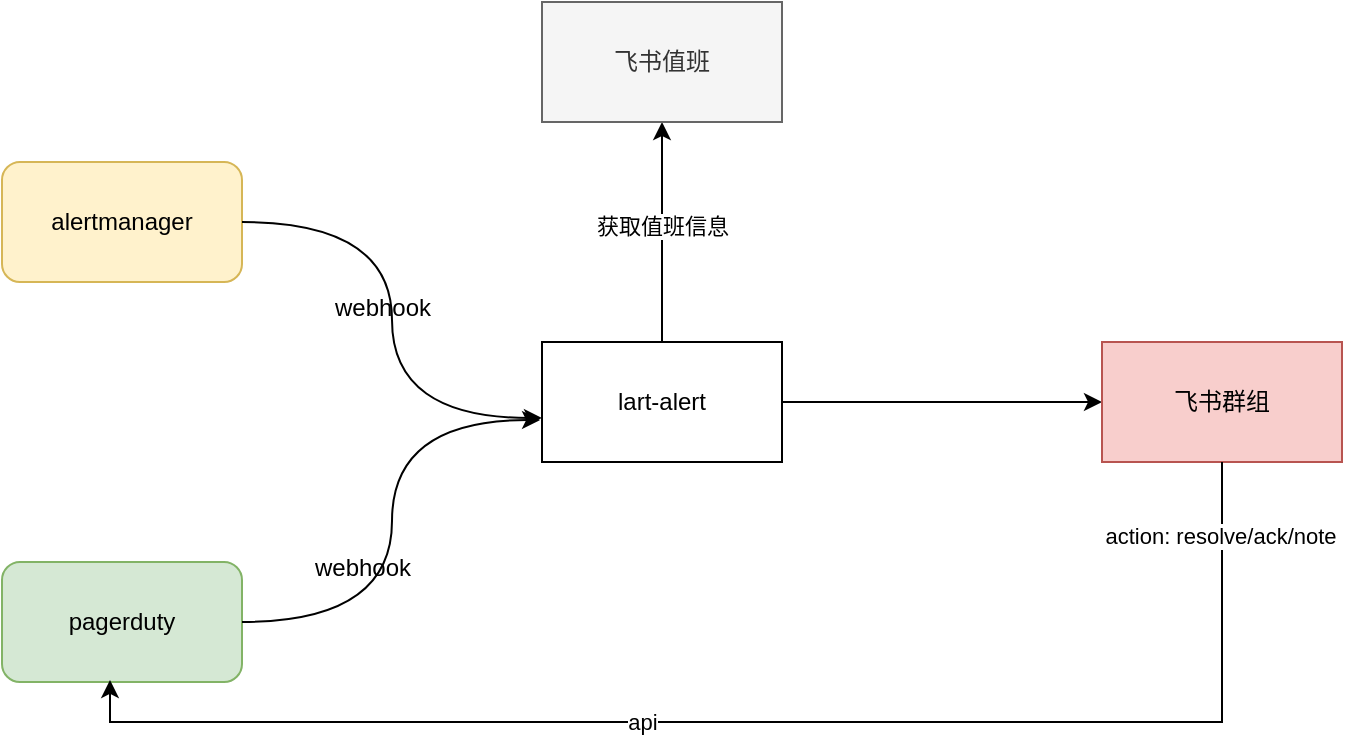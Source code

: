 <mxfile version="27.0.9">
  <diagram name="第 1 页" id="WiQE_famRKFdeDkVkP7f">
    <mxGraphModel dx="795" dy="604" grid="1" gridSize="10" guides="1" tooltips="1" connect="1" arrows="1" fold="1" page="1" pageScale="1" pageWidth="827" pageHeight="1169" math="0" shadow="0">
      <root>
        <mxCell id="0" />
        <mxCell id="1" parent="0" />
        <mxCell id="JIc2J-42gg8Wrx1WN2a5-8" value="" style="edgeStyle=orthogonalEdgeStyle;rounded=0;orthogonalLoop=1;jettySize=auto;html=1;" edge="1" parent="1" source="JIc2J-42gg8Wrx1WN2a5-1" target="JIc2J-42gg8Wrx1WN2a5-7">
          <mxGeometry relative="1" as="geometry" />
        </mxCell>
        <mxCell id="JIc2J-42gg8Wrx1WN2a5-12" style="edgeStyle=orthogonalEdgeStyle;rounded=0;orthogonalLoop=1;jettySize=auto;html=1;entryX=0.5;entryY=1;entryDx=0;entryDy=0;" edge="1" parent="1" source="JIc2J-42gg8Wrx1WN2a5-1" target="JIc2J-42gg8Wrx1WN2a5-11">
          <mxGeometry relative="1" as="geometry" />
        </mxCell>
        <mxCell id="JIc2J-42gg8Wrx1WN2a5-13" value="获取值班信息" style="edgeLabel;html=1;align=center;verticalAlign=middle;resizable=0;points=[];" vertex="1" connectable="0" parent="JIc2J-42gg8Wrx1WN2a5-12">
          <mxGeometry x="0.054" relative="1" as="geometry">
            <mxPoint as="offset" />
          </mxGeometry>
        </mxCell>
        <mxCell id="JIc2J-42gg8Wrx1WN2a5-1" value="lart-alert" style="rounded=0;whiteSpace=wrap;html=1;" vertex="1" parent="1">
          <mxGeometry x="300" y="230" width="120" height="60" as="geometry" />
        </mxCell>
        <mxCell id="JIc2J-42gg8Wrx1WN2a5-2" value="alertmanager" style="rounded=1;whiteSpace=wrap;html=1;fillColor=#fff2cc;strokeColor=#d6b656;" vertex="1" parent="1">
          <mxGeometry x="30" y="140" width="120" height="60" as="geometry" />
        </mxCell>
        <mxCell id="JIc2J-42gg8Wrx1WN2a5-3" style="edgeStyle=orthogonalEdgeStyle;rounded=0;orthogonalLoop=1;jettySize=auto;html=1;entryX=0;entryY=0.633;entryDx=0;entryDy=0;entryPerimeter=0;curved=1;" edge="1" parent="1" source="JIc2J-42gg8Wrx1WN2a5-2" target="JIc2J-42gg8Wrx1WN2a5-1">
          <mxGeometry relative="1" as="geometry" />
        </mxCell>
        <mxCell id="JIc2J-42gg8Wrx1WN2a5-4" value="pagerduty" style="rounded=1;whiteSpace=wrap;html=1;fillColor=#d5e8d4;strokeColor=#82b366;" vertex="1" parent="1">
          <mxGeometry x="30" y="340" width="120" height="60" as="geometry" />
        </mxCell>
        <mxCell id="JIc2J-42gg8Wrx1WN2a5-6" style="edgeStyle=orthogonalEdgeStyle;rounded=0;orthogonalLoop=1;jettySize=auto;html=1;entryX=-0.008;entryY=0.65;entryDx=0;entryDy=0;entryPerimeter=0;curved=1;" edge="1" parent="1" source="JIc2J-42gg8Wrx1WN2a5-4" target="JIc2J-42gg8Wrx1WN2a5-1">
          <mxGeometry relative="1" as="geometry" />
        </mxCell>
        <mxCell id="JIc2J-42gg8Wrx1WN2a5-7" value="飞书群组" style="whiteSpace=wrap;html=1;rounded=0;fillColor=#f8cecc;strokeColor=#b85450;" vertex="1" parent="1">
          <mxGeometry x="580" y="230" width="120" height="60" as="geometry" />
        </mxCell>
        <mxCell id="JIc2J-42gg8Wrx1WN2a5-9" value="webhook" style="text;html=1;align=center;verticalAlign=middle;resizable=0;points=[];autosize=1;strokeColor=none;fillColor=none;" vertex="1" parent="1">
          <mxGeometry x="185" y="198" width="70" height="30" as="geometry" />
        </mxCell>
        <mxCell id="JIc2J-42gg8Wrx1WN2a5-10" value="webhook" style="text;html=1;align=center;verticalAlign=middle;resizable=0;points=[];autosize=1;strokeColor=none;fillColor=none;" vertex="1" parent="1">
          <mxGeometry x="175" y="328" width="70" height="30" as="geometry" />
        </mxCell>
        <mxCell id="JIc2J-42gg8Wrx1WN2a5-11" value="飞书值班" style="rounded=0;whiteSpace=wrap;html=1;fillColor=#f5f5f5;fontColor=#333333;strokeColor=#666666;" vertex="1" parent="1">
          <mxGeometry x="300" y="60" width="120" height="60" as="geometry" />
        </mxCell>
        <mxCell id="JIc2J-42gg8Wrx1WN2a5-15" style="edgeStyle=orthogonalEdgeStyle;rounded=0;orthogonalLoop=1;jettySize=auto;html=1;entryX=0.45;entryY=0.983;entryDx=0;entryDy=0;entryPerimeter=0;" edge="1" parent="1" source="JIc2J-42gg8Wrx1WN2a5-7" target="JIc2J-42gg8Wrx1WN2a5-4">
          <mxGeometry relative="1" as="geometry">
            <Array as="points">
              <mxPoint x="640" y="420" />
              <mxPoint x="84" y="420" />
            </Array>
          </mxGeometry>
        </mxCell>
        <mxCell id="JIc2J-42gg8Wrx1WN2a5-16" value="api" style="edgeLabel;html=1;align=center;verticalAlign=middle;resizable=0;points=[];" vertex="1" connectable="0" parent="JIc2J-42gg8Wrx1WN2a5-15">
          <mxGeometry x="-0.058" y="3" relative="1" as="geometry">
            <mxPoint x="-87" y="-3" as="offset" />
          </mxGeometry>
        </mxCell>
        <mxCell id="JIc2J-42gg8Wrx1WN2a5-17" value="action: resolve/ack/note" style="edgeLabel;html=1;align=center;verticalAlign=middle;resizable=0;points=[];" vertex="1" connectable="0" parent="JIc2J-42gg8Wrx1WN2a5-15">
          <mxGeometry x="-0.895" y="-1" relative="1" as="geometry">
            <mxPoint as="offset" />
          </mxGeometry>
        </mxCell>
      </root>
    </mxGraphModel>
  </diagram>
</mxfile>
